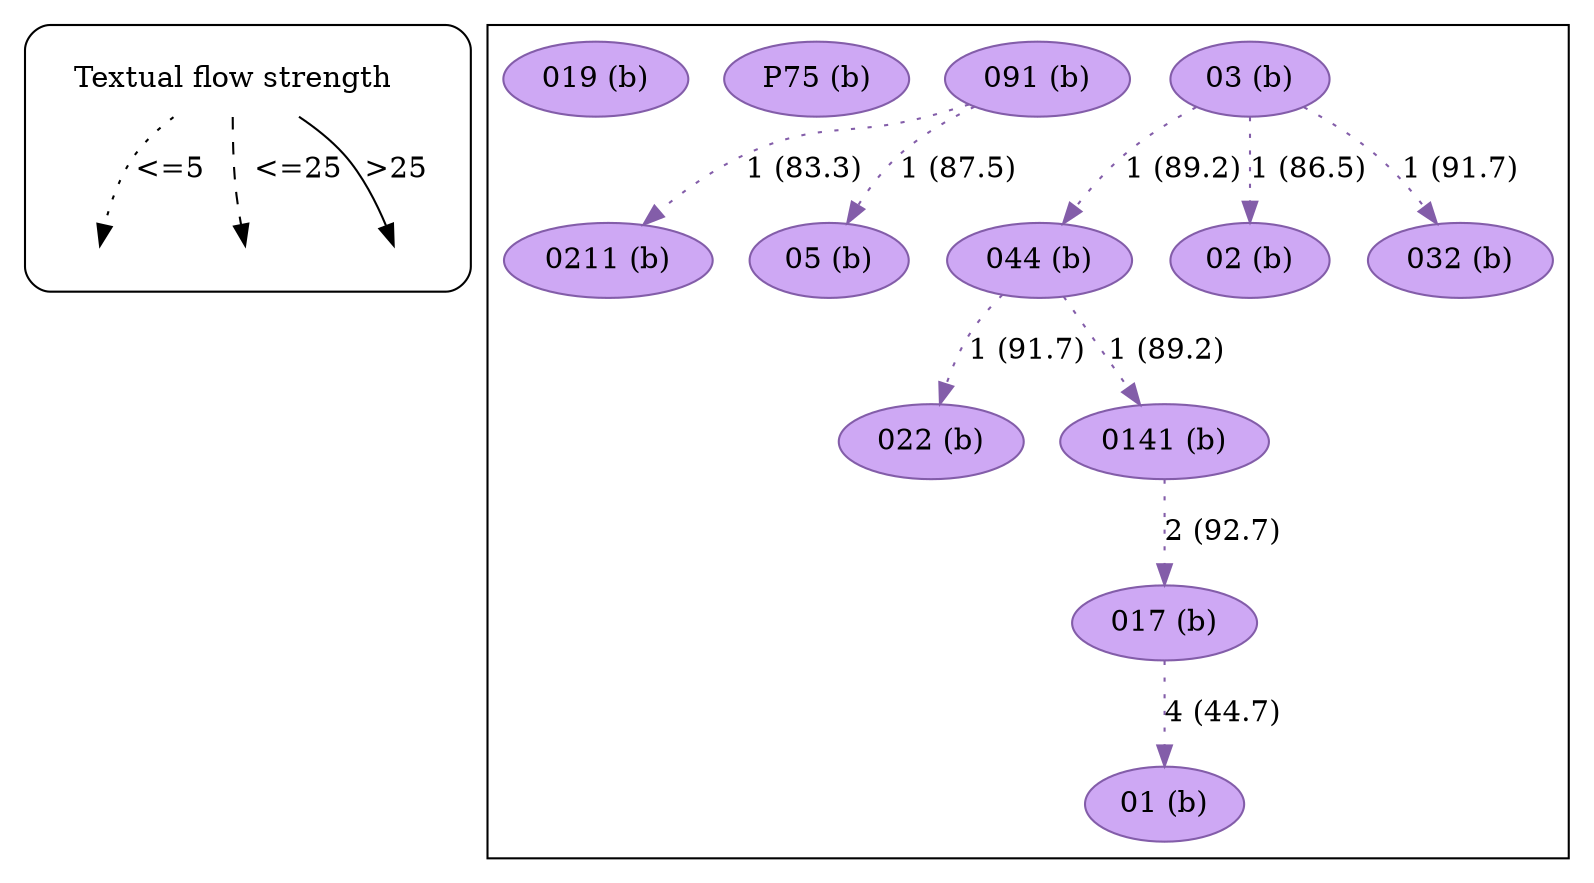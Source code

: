 strict digraph  {
	node [label="\N"];
	subgraph cluster_legend {
		graph [style=rounded];
		leg_s		 [label="Textual flow strength",
			shape=plaintext];
		leg_e1		 [fixedsize=True,
			height=0.2,
			label="",
			style=invis];
		leg_s -> leg_e1		 [label="<=5  ",
			style=dotted];
		leg_e2		 [fixedsize=True,
			height=0.2,
			label="",
			style=invis];
		leg_s -> leg_e2		 [label="  <=25",
			style=dashed];
		leg_e3		 [fixedsize=True,
			height=0.2,
			label="",
			style=invis];
		leg_s -> leg_e3		 [label=">25",
			style=solid];
	}
	subgraph cluster_reading {
		017		 [color="#835da9",
			fillcolor="#CEA8F4",
			label="017 (b)",
			style=filled];
		01		 [color="#835da9",
			fillcolor="#CEA8F4",
			label="01 (b)",
			style=filled];
		017 -> 01		 [color="#835da9",
			label="4 (44.7)",
			style=dotted];
		044		 [color="#835da9",
			fillcolor="#CEA8F4",
			label="044 (b)",
			style=filled];
		022		 [color="#835da9",
			fillcolor="#CEA8F4",
			label="022 (b)",
			style=filled];
		044 -> 022		 [color="#835da9",
			label="1 (91.7)",
			style=dotted];
		0141		 [color="#835da9",
			fillcolor="#CEA8F4",
			label="0141 (b)",
			style=filled];
		044 -> 0141		 [color="#835da9",
			label="1 (89.2)",
			style=dotted];
		03		 [color="#835da9",
			fillcolor="#CEA8F4",
			label="03 (b)",
			style=filled];
		03 -> 044		 [color="#835da9",
			label="1 (89.2)",
			style=dotted];
		02		 [color="#835da9",
			fillcolor="#CEA8F4",
			label="02 (b)",
			style=filled];
		03 -> 02		 [color="#835da9",
			label="1 (86.5)",
			style=dotted];
		032		 [color="#835da9",
			fillcolor="#CEA8F4",
			label="032 (b)",
			style=filled];
		03 -> 032		 [color="#835da9",
			label="1 (91.7)",
			style=dotted];
		091		 [color="#835da9",
			fillcolor="#CEA8F4",
			label="091 (b)",
			style=filled];
		0211		 [color="#835da9",
			fillcolor="#CEA8F4",
			label="0211 (b)",
			style=filled];
		091 -> 0211		 [color="#835da9",
			label="1 (83.3)",
			style=dotted];
		05		 [color="#835da9",
			fillcolor="#CEA8F4",
			label="05 (b)",
			style=filled];
		091 -> 05		 [color="#835da9",
			label="1 (87.5)",
			style=dotted];
		0141 -> 017		 [color="#835da9",
			label="2 (92.7)",
			style=dotted];
		P75		 [color="#835da9",
			fillcolor="#CEA8F4",
			label="P75 (b)",
			style=filled];
		019		 [color="#835da9",
			fillcolor="#CEA8F4",
			label="019 (b)",
			style=filled];
	}
}
